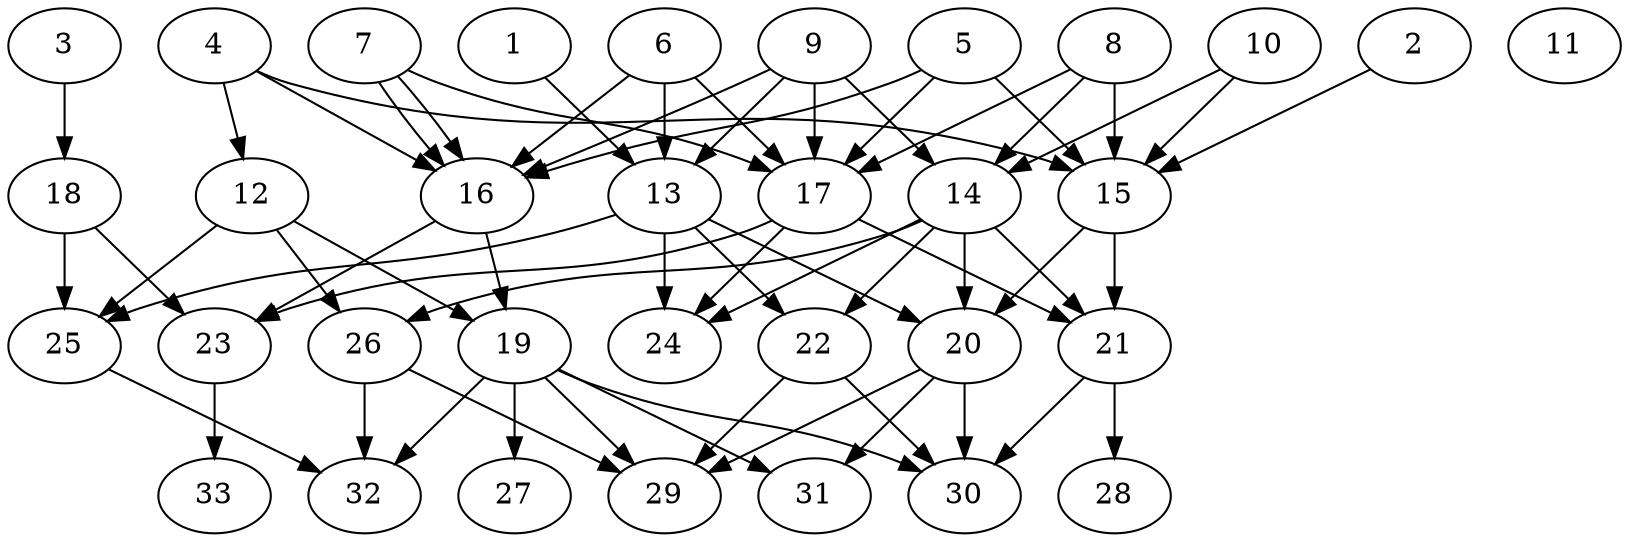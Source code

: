 // DAG (tier=2-normal, mode=compute, n=33, ccr=0.374, fat=0.604, density=0.474, regular=0.477, jump=0.159, mindata=524288, maxdata=8388608)
// DAG automatically generated by daggen at Sun Aug 24 16:33:33 2025
// /home/ermia/Project/Environments/daggen/bin/daggen --dot --ccr 0.374 --fat 0.604 --regular 0.477 --density 0.474 --jump 0.159 --mindata 524288 --maxdata 8388608 -n 33 
digraph G {
  1 [size="13073457887311014", alpha="0.02", expect_size="6536728943655507"]
  1 -> 13 [size ="296279334715392"]
  2 [size="13579705236937044", alpha="0.18", expect_size="6789852618468522"]
  2 -> 15 [size ="6046517035008"]
  3 [size="154841695793253974016", alpha="0.06", expect_size="77420847896626987008"]
  3 -> 18 [size ="230682827685888"]
  4 [size="21249626747031920", alpha="0.01", expect_size="10624813373515960"]
  4 -> 12 [size ="562537712058368"]
  4 -> 15 [size ="562537712058368"]
  4 -> 16 [size ="562537712058368"]
  5 [size="28318925674437840", alpha="0.02", expect_size="14159462837218920"]
  5 -> 15 [size ="476399919955968"]
  5 -> 16 [size ="476399919955968"]
  5 -> 17 [size ="476399919955968"]
  6 [size="16768360709568730", alpha="0.18", expect_size="8384180354784365"]
  6 -> 13 [size ="379492874846208"]
  6 -> 16 [size ="379492874846208"]
  6 -> 17 [size ="379492874846208"]
  7 [size="55364193302507159552", alpha="0.07", expect_size="27682096651253579776"]
  7 -> 16 [size ="116209768988672"]
  7 -> 16 [size ="116209768988672"]
  7 -> 17 [size ="116209768988672"]
  8 [size="108587041628142698496", alpha="0.05", expect_size="54293520814071349248"]
  8 -> 14 [size ="182085482446848"]
  8 -> 15 [size ="182085482446848"]
  8 -> 17 [size ="182085482446848"]
  9 [size="575184742673291776", alpha="0.19", expect_size="287592371336645888"]
  9 -> 13 [size ="449973120401408"]
  9 -> 14 [size ="449973120401408"]
  9 -> 16 [size ="449973120401408"]
  9 -> 17 [size ="449973120401408"]
  10 [size="12743118619131510784", alpha="0.17", expect_size="6371559309565755392"]
  10 -> 14 [size ="43645600268288"]
  10 -> 15 [size ="43645600268288"]
  11 [size="79210936569918652416", alpha="0.10", expect_size="39605468284959326208"]
  12 [size="1347036304086074112", alpha="0.17", expect_size="673518152043037056"]
  12 -> 19 [size ="520489042706432"]
  12 -> 25 [size ="520489042706432"]
  12 -> 26 [size ="520489042706432"]
  13 [size="8030064545136630", alpha="0.12", expect_size="4015032272568315"]
  13 -> 20 [size ="357040765534208"]
  13 -> 22 [size ="357040765534208"]
  13 -> 24 [size ="357040765534208"]
  13 -> 25 [size ="357040765534208"]
  14 [size="445954951057080582144", alpha="0.06", expect_size="222977475528540291072"]
  14 -> 20 [size ="466964623392768"]
  14 -> 21 [size ="466964623392768"]
  14 -> 22 [size ="466964623392768"]
  14 -> 24 [size ="466964623392768"]
  14 -> 26 [size ="466964623392768"]
  15 [size="376081873451431755776", alpha="0.08", expect_size="188040936725715877888"]
  15 -> 20 [size ="416816518135808"]
  15 -> 21 [size ="416816518135808"]
  16 [size="56668414563869261824", alpha="0.06", expect_size="28334207281934630912"]
  16 -> 19 [size ="118027722948608"]
  16 -> 23 [size ="118027722948608"]
  17 [size="4788238673423004", alpha="0.11", expect_size="2394119336711502"]
  17 -> 21 [size ="75850204577792"]
  17 -> 23 [size ="75850204577792"]
  17 -> 24 [size ="75850204577792"]
  18 [size="114122683404133296", alpha="0.02", expect_size="57061341702066648"]
  18 -> 23 [size ="241001352396800"]
  18 -> 25 [size ="241001352396800"]
  19 [size="5640440441592264", alpha="0.09", expect_size="2820220220796132"]
  19 -> 27 [size ="144264000438272"]
  19 -> 29 [size ="144264000438272"]
  19 -> 30 [size ="144264000438272"]
  19 -> 31 [size ="144264000438272"]
  19 -> 32 [size ="144264000438272"]
  20 [size="1595867904904698", alpha="0.04", expect_size="797933952452349"]
  20 -> 29 [size ="116960314523648"]
  20 -> 30 [size ="116960314523648"]
  20 -> 31 [size ="116960314523648"]
  21 [size="91543300408802624", alpha="0.05", expect_size="45771650204401312"]
  21 -> 28 [size ="89863206469632"]
  21 -> 30 [size ="89863206469632"]
  22 [size="5189773000015609", alpha="0.18", expect_size="2594886500007804"]
  22 -> 29 [size ="5778912051200"]
  22 -> 30 [size ="5778912051200"]
  23 [size="64727733015479844864", alpha="0.17", expect_size="32363866507739922432"]
  23 -> 33 [size ="128968481046528"]
  24 [size="12609509032730820608", alpha="0.11", expect_size="6304754516365410304"]
  25 [size="448830138693443387392", alpha="0.11", expect_size="224415069346721693696"]
  25 -> 32 [size ="468969567813632"]
  26 [size="71223183459701751808", alpha="0.19", expect_size="35611591729850875904"]
  26 -> 29 [size ="137458280824832"]
  26 -> 32 [size ="137458280824832"]
  27 [size="1152921504606846976", alpha="0.10", expect_size="576460752303423488"]
  28 [size="3733320972067186", alpha="0.14", expect_size="1866660486033593"]
  29 [size="509938389289105620992", alpha="0.20", expect_size="254969194644552810496"]
  30 [size="12761306984715806", alpha="0.04", expect_size="6380653492357903"]
  31 [size="330813358831342452736", alpha="0.01", expect_size="165406679415671226368"]
  32 [size="10263698790821706", alpha="0.20", expect_size="5131849395410853"]
  33 [size="176411987437150011392", alpha="0.02", expect_size="88205993718575005696"]
}
